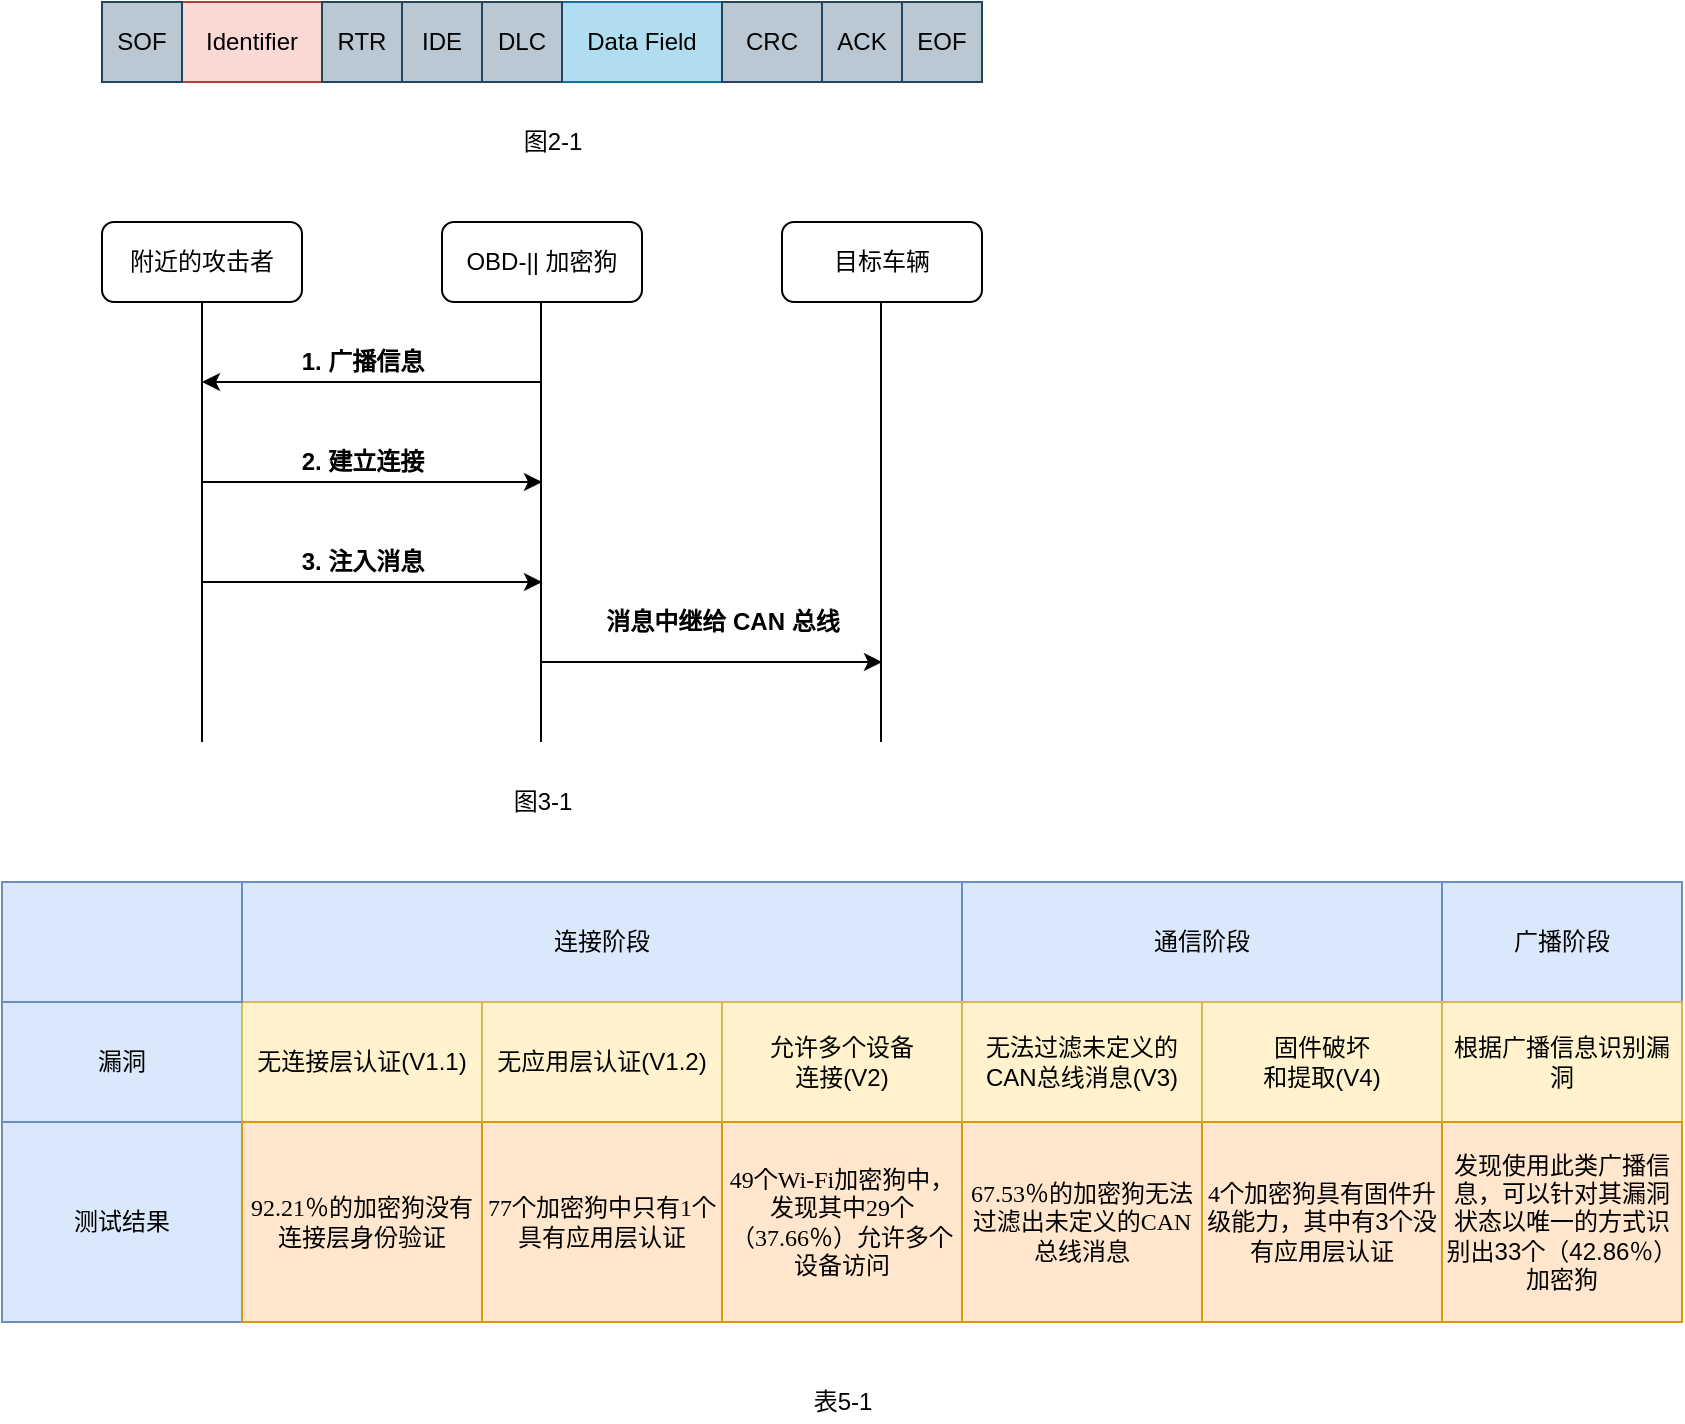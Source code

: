 <mxfile version="14.2.3" type="github">
  <diagram id="NZmnoHppKEA7yZiFLUxY" name="Page-1">
    <mxGraphModel dx="1038" dy="580" grid="1" gridSize="10" guides="1" tooltips="1" connect="1" arrows="1" fold="1" page="1" pageScale="1" pageWidth="827" pageHeight="1169" math="0" shadow="0">
      <root>
        <mxCell id="0" />
        <mxCell id="1" parent="0" />
        <mxCell id="kOJkTiRPp7qeT44bq7To-1" value="ACK" style="rounded=0;whiteSpace=wrap;html=1;align=center;fillColor=#bac8d3;strokeColor=#23445d;" parent="1" vertex="1">
          <mxGeometry x="460" y="70" width="40" height="40" as="geometry" />
        </mxCell>
        <mxCell id="kOJkTiRPp7qeT44bq7To-2" value="CRC" style="rounded=0;whiteSpace=wrap;html=1;" parent="1" vertex="1">
          <mxGeometry x="410" y="70" width="50" height="40" as="geometry" />
        </mxCell>
        <mxCell id="kOJkTiRPp7qeT44bq7To-3" value="Data Field" style="rounded=0;whiteSpace=wrap;html=1;fillColor=#b1ddf0;strokeColor=#10739e;" parent="1" vertex="1">
          <mxGeometry x="330" y="70" width="80" height="40" as="geometry" />
        </mxCell>
        <mxCell id="kOJkTiRPp7qeT44bq7To-4" value="DLC" style="rounded=0;whiteSpace=wrap;html=1;" parent="1" vertex="1">
          <mxGeometry x="290" y="70" width="40" height="40" as="geometry" />
        </mxCell>
        <mxCell id="kOJkTiRPp7qeT44bq7To-5" value="IDE" style="rounded=0;whiteSpace=wrap;html=1;" parent="1" vertex="1">
          <mxGeometry x="250" y="70" width="40" height="40" as="geometry" />
        </mxCell>
        <mxCell id="kOJkTiRPp7qeT44bq7To-6" value="RTR" style="rounded=0;whiteSpace=wrap;html=1;" parent="1" vertex="1">
          <mxGeometry x="210" y="70" width="40" height="40" as="geometry" />
        </mxCell>
        <mxCell id="kOJkTiRPp7qeT44bq7To-7" value="Identifier" style="rounded=0;whiteSpace=wrap;html=1;fillColor=#fad9d5;strokeColor=#ae4132;" parent="1" vertex="1">
          <mxGeometry x="140" y="70" width="70" height="40" as="geometry" />
        </mxCell>
        <mxCell id="kOJkTiRPp7qeT44bq7To-8" value="SOF" style="rounded=0;whiteSpace=wrap;html=1;fillColor=#bac8d3;strokeColor=#23445d;" parent="1" vertex="1">
          <mxGeometry x="100" y="70" width="40" height="40" as="geometry" />
        </mxCell>
        <mxCell id="kOJkTiRPp7qeT44bq7To-9" value="EOF" style="rounded=0;whiteSpace=wrap;html=1;fillColor=#bac8d3;strokeColor=#23445d;" parent="1" vertex="1">
          <mxGeometry x="500" y="70" width="40" height="40" as="geometry" />
        </mxCell>
        <mxCell id="kOJkTiRPp7qeT44bq7To-10" value="RTR" style="rounded=0;whiteSpace=wrap;html=1;fillColor=#bac8d3;strokeColor=#23445d;" parent="1" vertex="1">
          <mxGeometry x="210" y="70" width="40" height="40" as="geometry" />
        </mxCell>
        <mxCell id="kOJkTiRPp7qeT44bq7To-11" value="IDE" style="rounded=0;whiteSpace=wrap;html=1;fillColor=#bac8d3;strokeColor=#23445d;" parent="1" vertex="1">
          <mxGeometry x="250" y="70" width="40" height="40" as="geometry" />
        </mxCell>
        <mxCell id="kOJkTiRPp7qeT44bq7To-12" value="DLC" style="rounded=0;whiteSpace=wrap;html=1;fillColor=#bac8d3;strokeColor=#23445d;" parent="1" vertex="1">
          <mxGeometry x="290" y="70" width="40" height="40" as="geometry" />
        </mxCell>
        <mxCell id="kOJkTiRPp7qeT44bq7To-13" value="CRC" style="rounded=0;whiteSpace=wrap;html=1;fillColor=#bac8d3;strokeColor=#23445d;" parent="1" vertex="1">
          <mxGeometry x="410" y="70" width="50" height="40" as="geometry" />
        </mxCell>
        <mxCell id="kOJkTiRPp7qeT44bq7To-14" value="图2-1" style="text;html=1;align=center;verticalAlign=middle;resizable=0;points=[];autosize=1;" parent="1" vertex="1">
          <mxGeometry x="300" y="130" width="50" height="20" as="geometry" />
        </mxCell>
        <mxCell id="ySkVc8_IrI0fRccdwOmt-1" value="附近的攻击者" style="rounded=1;whiteSpace=wrap;html=1;" vertex="1" parent="1">
          <mxGeometry x="100" y="180" width="100" height="40" as="geometry" />
        </mxCell>
        <mxCell id="ySkVc8_IrI0fRccdwOmt-2" value="OBD-|| 加密狗" style="rounded=1;whiteSpace=wrap;html=1;" vertex="1" parent="1">
          <mxGeometry x="270" y="180" width="100" height="40" as="geometry" />
        </mxCell>
        <mxCell id="ySkVc8_IrI0fRccdwOmt-3" value="目标车辆" style="rounded=1;whiteSpace=wrap;html=1;" vertex="1" parent="1">
          <mxGeometry x="440" y="180" width="100" height="40" as="geometry" />
        </mxCell>
        <mxCell id="ySkVc8_IrI0fRccdwOmt-4" value="" style="endArrow=none;html=1;entryX=0.5;entryY=1;entryDx=0;entryDy=0;" edge="1" parent="1" target="ySkVc8_IrI0fRccdwOmt-1">
          <mxGeometry width="50" height="50" relative="1" as="geometry">
            <mxPoint x="150" y="440" as="sourcePoint" />
            <mxPoint x="180" y="270" as="targetPoint" />
          </mxGeometry>
        </mxCell>
        <mxCell id="ySkVc8_IrI0fRccdwOmt-5" value="" style="endArrow=none;html=1;entryX=0.5;entryY=1;entryDx=0;entryDy=0;" edge="1" parent="1">
          <mxGeometry width="50" height="50" relative="1" as="geometry">
            <mxPoint x="489.5" y="440" as="sourcePoint" />
            <mxPoint x="489.5" y="220" as="targetPoint" />
          </mxGeometry>
        </mxCell>
        <mxCell id="ySkVc8_IrI0fRccdwOmt-6" value="" style="endArrow=none;html=1;entryX=0.5;entryY=1;entryDx=0;entryDy=0;" edge="1" parent="1">
          <mxGeometry width="50" height="50" relative="1" as="geometry">
            <mxPoint x="319.5" y="440" as="sourcePoint" />
            <mxPoint x="319.5" y="220" as="targetPoint" />
          </mxGeometry>
        </mxCell>
        <mxCell id="ySkVc8_IrI0fRccdwOmt-7" value="" style="endArrow=classic;html=1;" edge="1" parent="1">
          <mxGeometry width="50" height="50" relative="1" as="geometry">
            <mxPoint x="320" y="260" as="sourcePoint" />
            <mxPoint x="150" y="260" as="targetPoint" />
          </mxGeometry>
        </mxCell>
        <mxCell id="ySkVc8_IrI0fRccdwOmt-8" value="&lt;b&gt;1. 广播信息&lt;/b&gt;" style="text;html=1;align=center;verticalAlign=middle;resizable=0;points=[];autosize=1;" vertex="1" parent="1">
          <mxGeometry x="190" y="240" width="80" height="20" as="geometry" />
        </mxCell>
        <mxCell id="ySkVc8_IrI0fRccdwOmt-9" value="" style="endArrow=classic;html=1;" edge="1" parent="1">
          <mxGeometry width="50" height="50" relative="1" as="geometry">
            <mxPoint x="150" y="310" as="sourcePoint" />
            <mxPoint x="320" y="310" as="targetPoint" />
          </mxGeometry>
        </mxCell>
        <mxCell id="ySkVc8_IrI0fRccdwOmt-10" value="" style="endArrow=classic;html=1;" edge="1" parent="1">
          <mxGeometry width="50" height="50" relative="1" as="geometry">
            <mxPoint x="150" y="360" as="sourcePoint" />
            <mxPoint x="320" y="360" as="targetPoint" />
          </mxGeometry>
        </mxCell>
        <mxCell id="ySkVc8_IrI0fRccdwOmt-11" value="" style="endArrow=classic;html=1;" edge="1" parent="1">
          <mxGeometry width="50" height="50" relative="1" as="geometry">
            <mxPoint x="320" y="400" as="sourcePoint" />
            <mxPoint x="490" y="400" as="targetPoint" />
          </mxGeometry>
        </mxCell>
        <mxCell id="ySkVc8_IrI0fRccdwOmt-12" value="&lt;b&gt;2. 建立连接&lt;/b&gt;" style="text;html=1;align=center;verticalAlign=middle;resizable=0;points=[];autosize=1;" vertex="1" parent="1">
          <mxGeometry x="190" y="290" width="80" height="20" as="geometry" />
        </mxCell>
        <mxCell id="ySkVc8_IrI0fRccdwOmt-13" value="&lt;b&gt;3. 注入消息&lt;/b&gt;" style="text;html=1;align=center;verticalAlign=middle;resizable=0;points=[];autosize=1;" vertex="1" parent="1">
          <mxGeometry x="190" y="340" width="80" height="20" as="geometry" />
        </mxCell>
        <mxCell id="ySkVc8_IrI0fRccdwOmt-14" value="&lt;b&gt;消息中继给 CAN 总线&lt;/b&gt;" style="text;html=1;align=center;verticalAlign=middle;resizable=0;points=[];autosize=1;" vertex="1" parent="1">
          <mxGeometry x="345" y="370" width="130" height="20" as="geometry" />
        </mxCell>
        <mxCell id="ySkVc8_IrI0fRccdwOmt-15" value="图3-1" style="text;html=1;align=center;verticalAlign=middle;resizable=0;points=[];autosize=1;" vertex="1" parent="1">
          <mxGeometry x="295" y="460" width="50" height="20" as="geometry" />
        </mxCell>
        <mxCell id="ySkVc8_IrI0fRccdwOmt-16" value="连接阶段" style="rounded=0;whiteSpace=wrap;html=1;fillColor=#dae8fc;strokeColor=#6c8ebf;" vertex="1" parent="1">
          <mxGeometry x="170" y="510" width="360" height="60" as="geometry" />
        </mxCell>
        <mxCell id="ySkVc8_IrI0fRccdwOmt-17" value="通信阶段" style="rounded=0;whiteSpace=wrap;html=1;fillColor=#dae8fc;strokeColor=#6c8ebf;" vertex="1" parent="1">
          <mxGeometry x="530" y="510" width="240" height="60" as="geometry" />
        </mxCell>
        <mxCell id="ySkVc8_IrI0fRccdwOmt-18" value="广播阶段" style="rounded=0;whiteSpace=wrap;html=1;fillColor=#dae8fc;strokeColor=#6c8ebf;" vertex="1" parent="1">
          <mxGeometry x="770" y="510" width="120" height="60" as="geometry" />
        </mxCell>
        <mxCell id="ySkVc8_IrI0fRccdwOmt-19" value="漏洞" style="rounded=0;whiteSpace=wrap;html=1;fillColor=#dae8fc;strokeColor=#6c8ebf;" vertex="1" parent="1">
          <mxGeometry x="50" y="570" width="120" height="60" as="geometry" />
        </mxCell>
        <mxCell id="ySkVc8_IrI0fRccdwOmt-20" value="测试结果" style="rounded=0;whiteSpace=wrap;html=1;fillColor=#dae8fc;strokeColor=#6c8ebf;" vertex="1" parent="1">
          <mxGeometry x="50" y="630" width="120" height="100" as="geometry" />
        </mxCell>
        <mxCell id="ySkVc8_IrI0fRccdwOmt-21" value="无连接层认证(V1.1)" style="rounded=0;whiteSpace=wrap;html=1;fillColor=#fff2cc;strokeColor=#d6b656;" vertex="1" parent="1">
          <mxGeometry x="170" y="570" width="120" height="60" as="geometry" />
        </mxCell>
        <mxCell id="ySkVc8_IrI0fRccdwOmt-22" value="无应用层认证(V1.2)" style="rounded=0;whiteSpace=wrap;html=1;fillColor=#fff2cc;strokeColor=#d6b656;" vertex="1" parent="1">
          <mxGeometry x="290" y="570" width="120" height="60" as="geometry" />
        </mxCell>
        <mxCell id="ySkVc8_IrI0fRccdwOmt-23" value="无法过滤未定义的CAN总线消息(V3)" style="rounded=0;whiteSpace=wrap;html=1;fillColor=#fff2cc;strokeColor=#d6b656;" vertex="1" parent="1">
          <mxGeometry x="530" y="570" width="120" height="60" as="geometry" />
        </mxCell>
        <mxCell id="ySkVc8_IrI0fRccdwOmt-24" value="允许多个设备&lt;br&gt;连接(V2)" style="rounded=0;whiteSpace=wrap;html=1;fillColor=#fff2cc;strokeColor=#d6b656;" vertex="1" parent="1">
          <mxGeometry x="410" y="570" width="120" height="60" as="geometry" />
        </mxCell>
        <mxCell id="ySkVc8_IrI0fRccdwOmt-25" value="固件破坏&lt;br&gt;和提取(V4)" style="rounded=0;whiteSpace=wrap;html=1;fillColor=#fff2cc;strokeColor=#d6b656;" vertex="1" parent="1">
          <mxGeometry x="650" y="570" width="120" height="60" as="geometry" />
        </mxCell>
        <mxCell id="ySkVc8_IrI0fRccdwOmt-26" value="根据广播信息识别漏洞" style="rounded=0;whiteSpace=wrap;html=1;fillColor=#fff2cc;strokeColor=#d6b656;" vertex="1" parent="1">
          <mxGeometry x="770" y="570" width="120" height="60" as="geometry" />
        </mxCell>
        <mxCell id="ySkVc8_IrI0fRccdwOmt-27" value="&lt;span style=&quot;font-family: &amp;#34;calibri&amp;#34;&quot;&gt;&lt;font style=&quot;font-size: 12px&quot;&gt;92.21％的加密狗没有连接层身份验证&lt;/font&gt;&lt;/span&gt;" style="rounded=0;whiteSpace=wrap;html=1;align=center;fillColor=#ffe6cc;strokeColor=#d79b00;" vertex="1" parent="1">
          <mxGeometry x="170" y="630" width="120" height="100" as="geometry" />
        </mxCell>
        <mxCell id="ySkVc8_IrI0fRccdwOmt-28" value="&lt;span style=&quot;font-family: &amp;#34;calibri&amp;#34;&quot;&gt;77个加密狗中只有1个具有应用层认证&lt;/span&gt;" style="rounded=0;whiteSpace=wrap;html=1;align=center;fillColor=#ffe6cc;strokeColor=#d79b00;" vertex="1" parent="1">
          <mxGeometry x="290" y="630" width="120" height="100" as="geometry" />
        </mxCell>
        <mxCell id="ySkVc8_IrI0fRccdwOmt-29" value="&lt;p style=&quot;margin-top: 0pt ; margin-bottom: 0pt ; margin-left: 0in ; direction: ltr ; unicode-bidi: embed ; word-break: normal&quot;&gt;&lt;span style=&quot;font-family: &amp;#34;calibri&amp;#34;&quot;&gt;49个Wi-Fi加密狗中，发现其中29个（37.66％）允许多个设备访问&lt;/span&gt;&lt;/p&gt;" style="rounded=0;whiteSpace=wrap;html=1;align=center;fillColor=#ffe6cc;strokeColor=#d79b00;" vertex="1" parent="1">
          <mxGeometry x="410" y="630" width="120" height="100" as="geometry" />
        </mxCell>
        <mxCell id="ySkVc8_IrI0fRccdwOmt-30" value="&lt;p style=&quot;margin-top: 0pt ; margin-bottom: 0pt ; margin-left: 0in ; direction: ltr ; unicode-bidi: embed ; word-break: normal&quot;&gt;&lt;span style=&quot;font-family: &amp;#34;calibri&amp;#34;&quot;&gt;67.53％的加密狗无法过滤出未定义的CAN总线消息&lt;/span&gt;&lt;/p&gt;" style="rounded=0;whiteSpace=wrap;html=1;align=center;fillColor=#ffe6cc;strokeColor=#d79b00;" vertex="1" parent="1">
          <mxGeometry x="530" y="630" width="120" height="100" as="geometry" />
        </mxCell>
        <mxCell id="ySkVc8_IrI0fRccdwOmt-31" value="&lt;p style=&quot;margin-top: 0pt ; margin-bottom: 0pt ; margin-left: 0in ; direction: ltr ; unicode-bidi: embed ; word-break: normal&quot;&gt;&lt;span style=&quot;font-family: &amp;#34;calibri&amp;#34;&quot;&gt;4&lt;/span&gt;&lt;span&gt;个加密狗具有固件升级能力，其中有3个没有应用层认证&lt;/span&gt;&lt;/p&gt;" style="rounded=0;whiteSpace=wrap;html=1;align=center;fillColor=#ffe6cc;strokeColor=#d79b00;" vertex="1" parent="1">
          <mxGeometry x="650" y="630" width="120" height="100" as="geometry" />
        </mxCell>
        <mxCell id="ySkVc8_IrI0fRccdwOmt-32" value="&lt;p style=&quot;margin-top: 0pt ; margin-bottom: 0pt ; margin-left: 0in ; direction: ltr ; unicode-bidi: embed ; word-break: normal&quot;&gt;&lt;span&gt;发现使用此类广播信息，可以针对其漏洞状态以唯一的方式识别出33个（42.86％）加密狗&lt;/span&gt;&lt;/p&gt;" style="rounded=0;whiteSpace=wrap;html=1;align=center;fillColor=#ffe6cc;strokeColor=#d79b00;" vertex="1" parent="1">
          <mxGeometry x="770" y="630" width="120" height="100" as="geometry" />
        </mxCell>
        <mxCell id="ySkVc8_IrI0fRccdwOmt-33" value="" style="rounded=0;whiteSpace=wrap;html=1;fillColor=#dae8fc;strokeColor=#6c8ebf;" vertex="1" parent="1">
          <mxGeometry x="50" y="510" width="120" height="60" as="geometry" />
        </mxCell>
        <mxCell id="ySkVc8_IrI0fRccdwOmt-34" value="表5-1" style="text;html=1;align=center;verticalAlign=middle;resizable=0;points=[];autosize=1;" vertex="1" parent="1">
          <mxGeometry x="445" y="760" width="50" height="20" as="geometry" />
        </mxCell>
      </root>
    </mxGraphModel>
  </diagram>
</mxfile>
